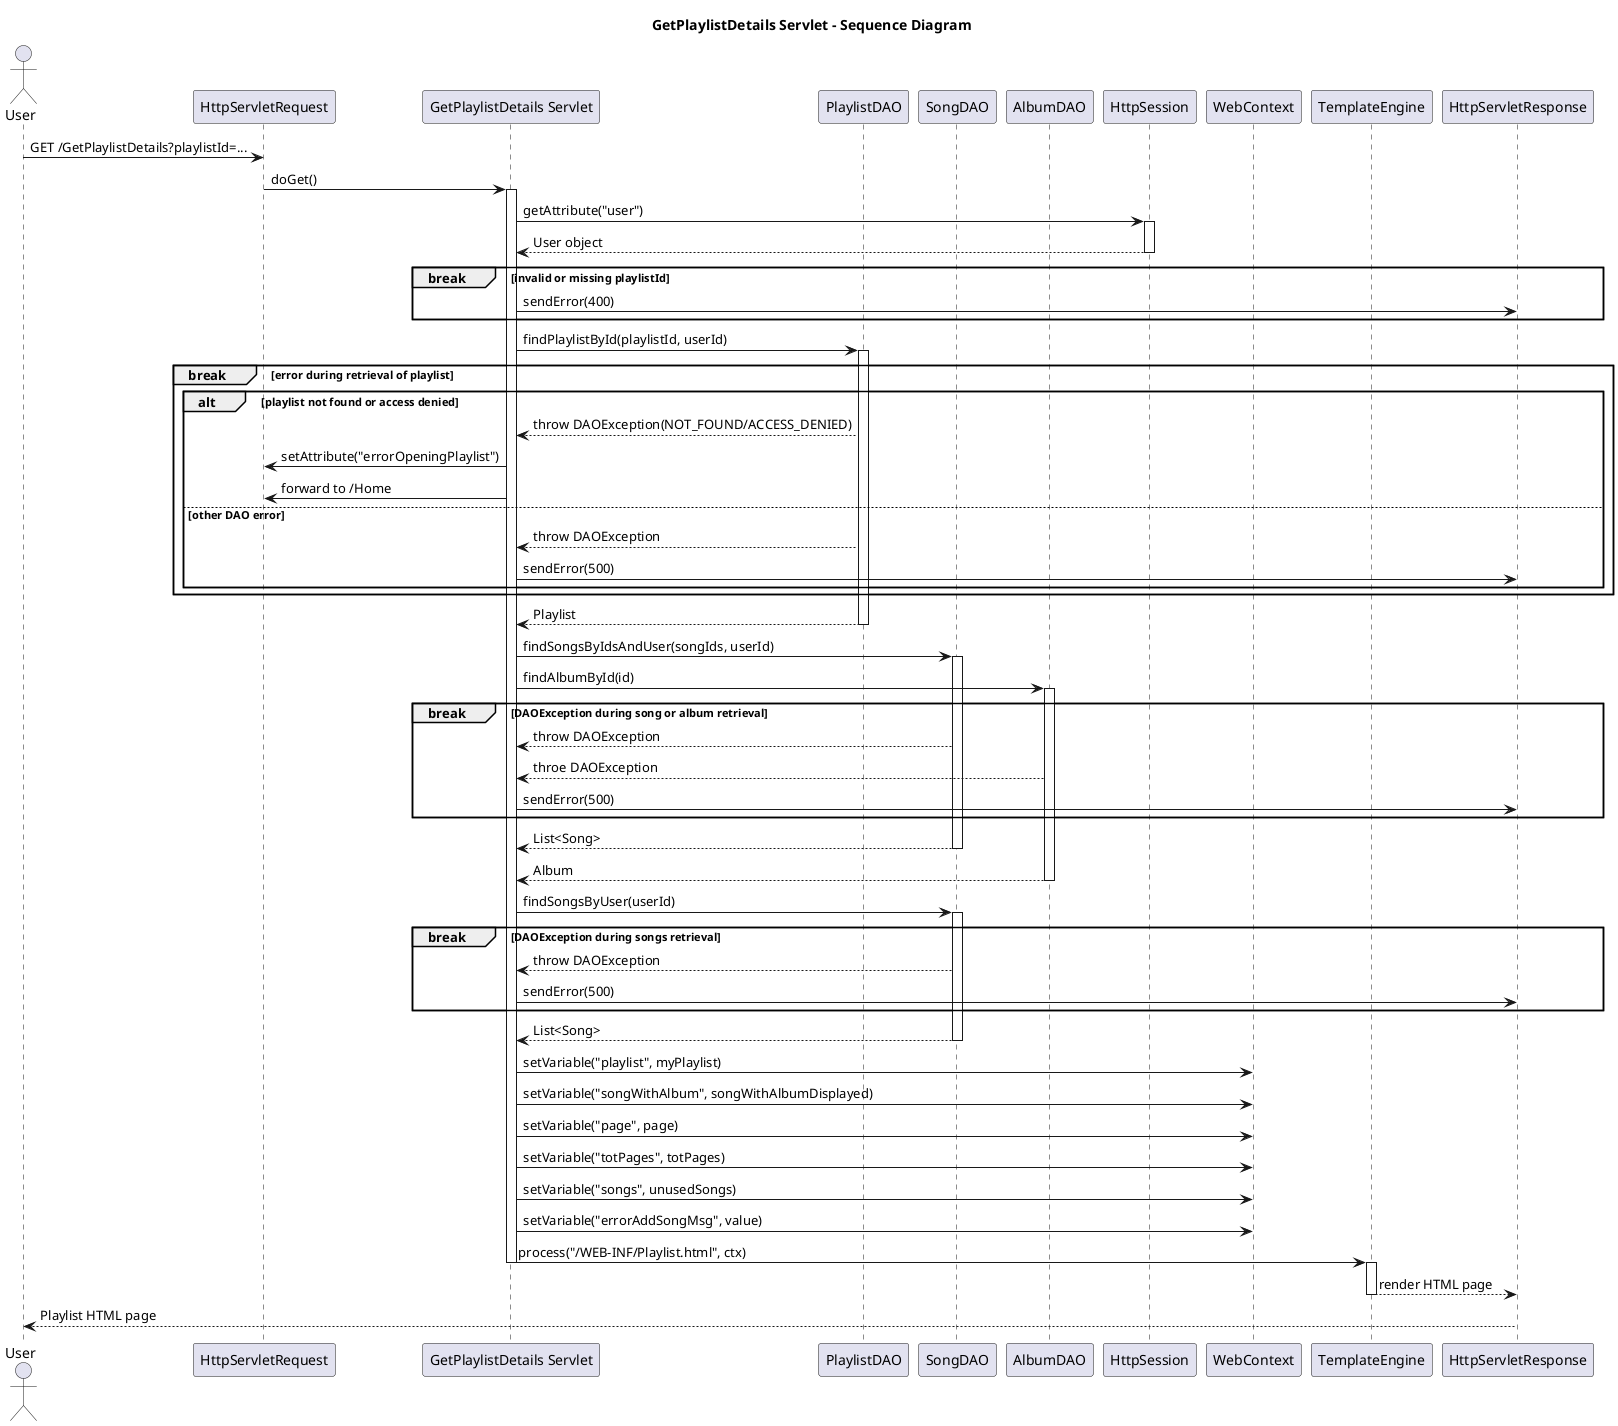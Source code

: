 @startuml
title GetPlaylistDetails Servlet - Sequence Diagram
actor User
participant "HttpServletRequest" as Request
participant "GetPlaylistDetails Servlet" as Servlet
participant "PlaylistDAO" as PlaylistDAO
participant "SongDAO" as SongDAO
participant "AlbumDAO" as AlbumDAO
participant "HttpSession" as Session
participant "WebContext" as ctx
participant "TemplateEngine" as Template
participant "HttpServletResponse" as Response

User -> Request : GET /GetPlaylistDetails?playlistId=...

Request -> Servlet : doGet()
activate Servlet

Servlet -> Session : getAttribute("user")
activate Session
Session --> Servlet : User object
deactivate Session

break invalid or missing playlistId
    Servlet -> Response : sendError(400)
end

    Servlet -> PlaylistDAO : findPlaylistById(playlistId, userId)
activate PlaylistDAO
break error during retrieval of playlist
    alt playlist not found or access denied
        PlaylistDAO --> Servlet : throw DAOException(NOT_FOUND/ACCESS_DENIED)
        Servlet -> Request : setAttribute("errorOpeningPlaylist")
        Servlet -> Request : forward to /Home
    else other DAO error
        PlaylistDAO --> Servlet : throw DAOException
        Servlet -> Response : sendError(500)
    end
end
    PlaylistDAO --> Servlet : Playlist
deactivate PlaylistDAO

    Servlet -> SongDAO : findSongsByIdsAndUser(songIds, userId)
activate SongDAO
    Servlet -> AlbumDAO : findAlbumById(id)
activate AlbumDAO

break DAOException during song or album retrieval
    SongDAO --> Servlet : throw DAOException
    AlbumDAO --> Servlet: throe DAOException
    Servlet -> Response : sendError(500)
end
    SongDAO --> Servlet : List<Song>
    deactivate SongDAO
    AlbumDAO --> Servlet : Album
    deactivate AlbumDAO

    Servlet -> SongDAO : findSongsByUser(userId)
activate SongDAO
break DAOException during songs retrieval
    SongDAO --> Servlet : throw DAOException
    Servlet -> Response : sendError(500)
end
    SongDAO --> Servlet : List<Song>
    deactivate SongDAO

    Servlet -> ctx : setVariable("playlist", myPlaylist)
    Servlet -> ctx : setVariable("songWithAlbum", songWithAlbumDisplayed)
    Servlet -> ctx : setVariable("page", page)
    Servlet -> ctx : setVariable("totPages", totPages)
    Servlet -> ctx : setVariable("songs", unusedSongs)
    Servlet -> ctx : setVariable("errorAddSongMsg", value)
    Servlet -> Template : process("/WEB-INF/Playlist.html", ctx)
deactivate Servlet
activate Template
Template --> Response : render HTML page
deactivate Template




Response --> User : Playlist HTML page
@enduml